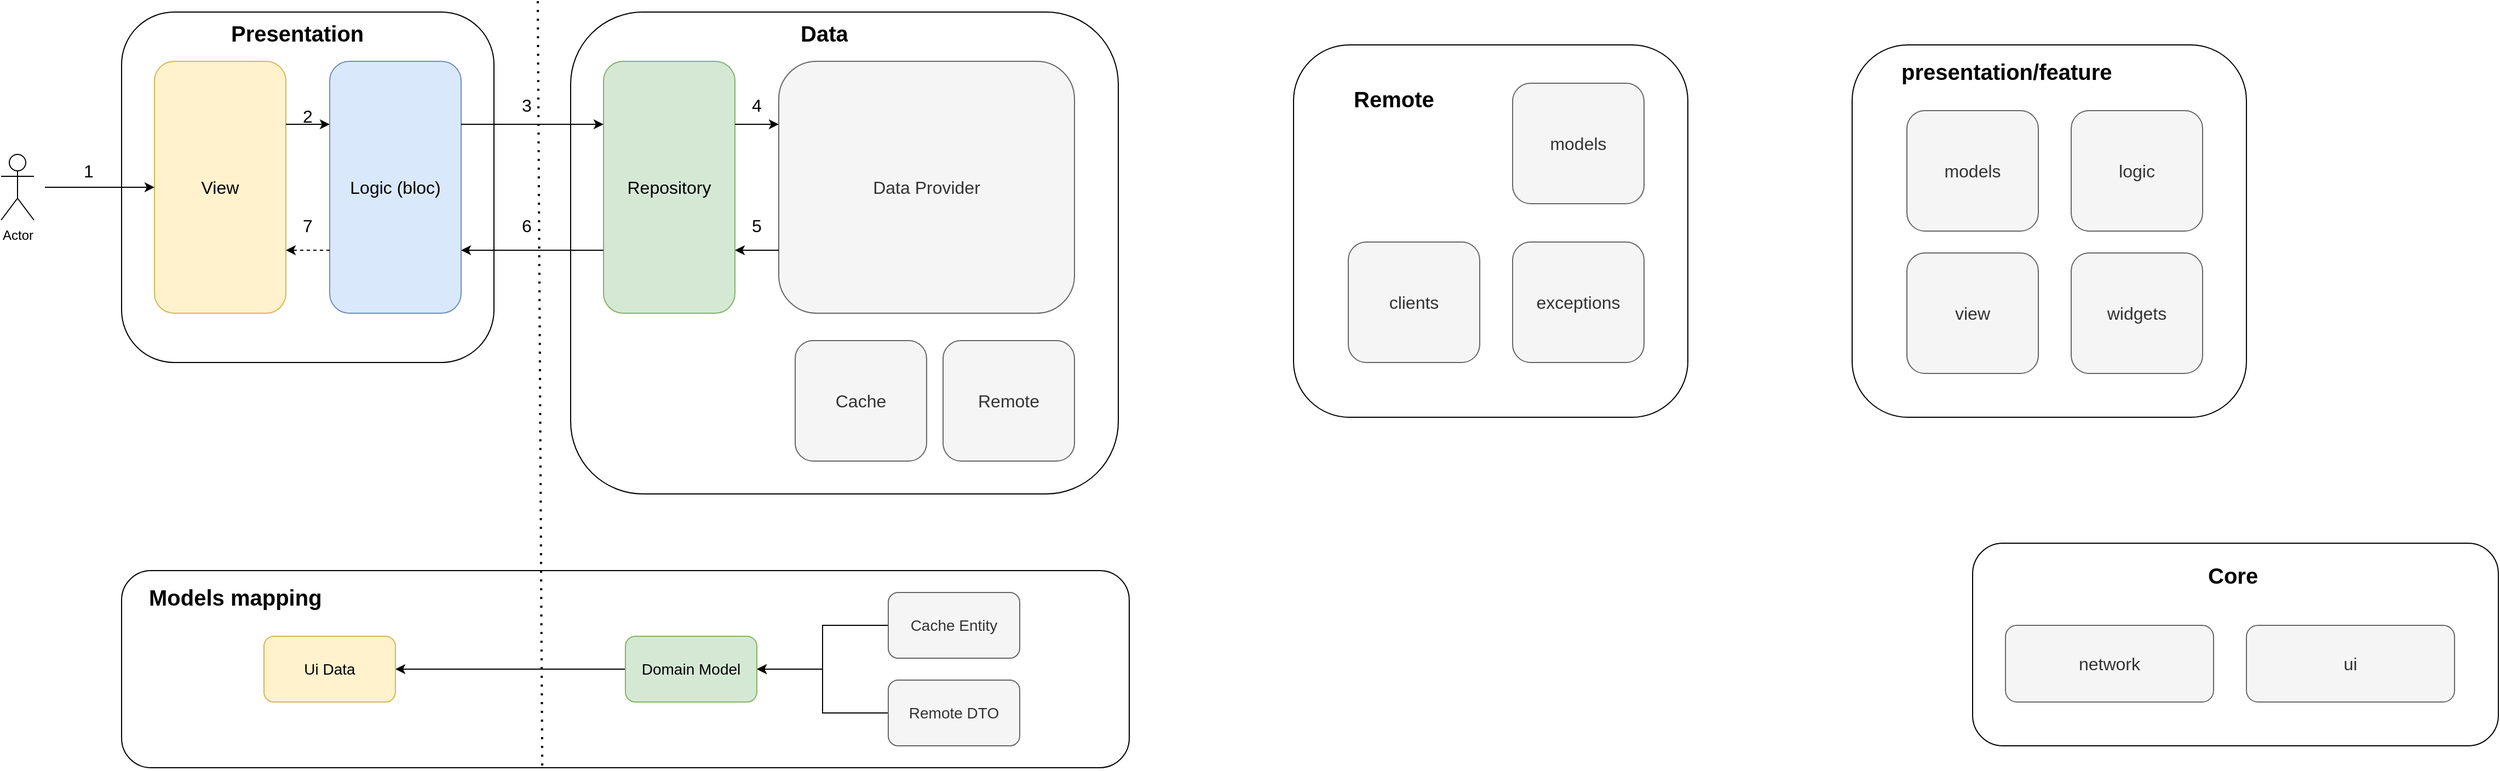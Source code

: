 <mxfile version="20.3.6" type="device"><diagram id="XU3W8-f59pYxvaEzKeeQ" name="Page-1"><mxGraphModel dx="2071" dy="664" grid="1" gridSize="10" guides="1" tooltips="1" connect="1" arrows="1" fold="1" page="1" pageScale="1" pageWidth="850" pageHeight="1100" math="0" shadow="0"><root><mxCell id="0"/><mxCell id="1" parent="0"/><mxCell id="jgzo1BGfT2H39iL4gMbg-1" value="" style="rounded=1;whiteSpace=wrap;html=1;" parent="1" vertex="1"><mxGeometry x="60" y="90" width="340" height="320" as="geometry"/></mxCell><mxCell id="jgzo1BGfT2H39iL4gMbg-2" value="&lt;font style=&quot;font-size: 16px;&quot;&gt;View&lt;/font&gt;" style="rounded=1;whiteSpace=wrap;html=1;fillColor=#fff2cc;strokeColor=#d6b656;" parent="1" vertex="1"><mxGeometry x="90" y="135" width="120" height="230" as="geometry"/></mxCell><mxCell id="jgzo1BGfT2H39iL4gMbg-5" value="&lt;font style=&quot;font-size: 16px;&quot;&gt;Logic (bloc)&lt;/font&gt;" style="rounded=1;whiteSpace=wrap;html=1;fillColor=#dae8fc;strokeColor=#6c8ebf;" parent="1" vertex="1"><mxGeometry x="250" y="135" width="120" height="230" as="geometry"/></mxCell><mxCell id="jgzo1BGfT2H39iL4gMbg-9" value="" style="rounded=1;whiteSpace=wrap;html=1;" parent="1" vertex="1"><mxGeometry x="470" y="90" width="500" height="440" as="geometry"/></mxCell><mxCell id="jgzo1BGfT2H39iL4gMbg-10" value="Repository" style="rounded=1;whiteSpace=wrap;html=1;fillColor=#d5e8d4;strokeColor=#82b366;fontSize=16;" parent="1" vertex="1"><mxGeometry x="500" y="135" width="120" height="230" as="geometry"/></mxCell><mxCell id="jgzo1BGfT2H39iL4gMbg-11" value="Data Provider" style="rounded=1;whiteSpace=wrap;html=1;fillColor=#f5f5f5;fontColor=#333333;strokeColor=#666666;fontSize=16;" parent="1" vertex="1"><mxGeometry x="660" y="135" width="270" height="230" as="geometry"/></mxCell><mxCell id="jgzo1BGfT2H39iL4gMbg-13" value="Cache" style="rounded=1;whiteSpace=wrap;html=1;fillColor=#f5f5f5;fontColor=#333333;strokeColor=#666666;fontSize=16;" parent="1" vertex="1"><mxGeometry x="675" y="390" width="120" height="110" as="geometry"/></mxCell><mxCell id="jgzo1BGfT2H39iL4gMbg-14" value="Remote" style="rounded=1;whiteSpace=wrap;html=1;fillColor=#f5f5f5;fontColor=#333333;strokeColor=#666666;fontSize=16;" parent="1" vertex="1"><mxGeometry x="810" y="390" width="120" height="110" as="geometry"/></mxCell><mxCell id="jgzo1BGfT2H39iL4gMbg-15" value="Actor" style="shape=umlActor;verticalLabelPosition=bottom;verticalAlign=top;html=1;outlineConnect=0;" parent="1" vertex="1"><mxGeometry x="-50" y="220" width="30" height="60" as="geometry"/></mxCell><mxCell id="jgzo1BGfT2H39iL4gMbg-16" value="" style="endArrow=classic;html=1;rounded=0;entryX=0;entryY=0.5;entryDx=0;entryDy=0;" parent="1" target="jgzo1BGfT2H39iL4gMbg-2" edge="1"><mxGeometry width="50" height="50" relative="1" as="geometry"><mxPoint x="-10" y="250" as="sourcePoint"/><mxPoint x="470" y="220" as="targetPoint"/></mxGeometry></mxCell><mxCell id="jgzo1BGfT2H39iL4gMbg-17" value="&lt;font style=&quot;font-size: 16px;&quot;&gt;1&lt;/font&gt;" style="text;html=1;strokeColor=none;fillColor=none;align=center;verticalAlign=middle;whiteSpace=wrap;rounded=0;" parent="1" vertex="1"><mxGeometry y="220" width="60" height="30" as="geometry"/></mxCell><mxCell id="jgzo1BGfT2H39iL4gMbg-18" value="" style="endArrow=classic;html=1;rounded=0;exitX=1;exitY=0.25;exitDx=0;exitDy=0;entryX=0;entryY=0.25;entryDx=0;entryDy=0;" parent="1" source="jgzo1BGfT2H39iL4gMbg-2" target="jgzo1BGfT2H39iL4gMbg-5" edge="1"><mxGeometry width="50" height="50" relative="1" as="geometry"><mxPoint x="490" y="250" as="sourcePoint"/><mxPoint x="540" y="200" as="targetPoint"/></mxGeometry></mxCell><mxCell id="jgzo1BGfT2H39iL4gMbg-19" value="" style="endArrow=classic;html=1;rounded=0;entryX=1;entryY=0.75;entryDx=0;entryDy=0;exitX=0;exitY=0.75;exitDx=0;exitDy=0;dashed=1;" parent="1" source="jgzo1BGfT2H39iL4gMbg-5" target="jgzo1BGfT2H39iL4gMbg-2" edge="1"><mxGeometry width="50" height="50" relative="1" as="geometry"><mxPoint x="490" y="250" as="sourcePoint"/><mxPoint x="540" y="200" as="targetPoint"/></mxGeometry></mxCell><mxCell id="jgzo1BGfT2H39iL4gMbg-20" value="" style="endArrow=classic;html=1;rounded=0;exitX=1;exitY=0.25;exitDx=0;exitDy=0;entryX=0;entryY=0.25;entryDx=0;entryDy=0;" parent="1" source="jgzo1BGfT2H39iL4gMbg-5" target="jgzo1BGfT2H39iL4gMbg-10" edge="1"><mxGeometry width="50" height="50" relative="1" as="geometry"><mxPoint x="550" y="270" as="sourcePoint"/><mxPoint x="600" y="220" as="targetPoint"/></mxGeometry></mxCell><mxCell id="jgzo1BGfT2H39iL4gMbg-21" value="" style="endArrow=classic;html=1;rounded=0;entryX=1;entryY=0.75;entryDx=0;entryDy=0;exitX=0;exitY=0.75;exitDx=0;exitDy=0;" parent="1" source="jgzo1BGfT2H39iL4gMbg-10" target="jgzo1BGfT2H39iL4gMbg-5" edge="1"><mxGeometry width="50" height="50" relative="1" as="geometry"><mxPoint x="260" y="317.5" as="sourcePoint"/><mxPoint x="220" y="317.5" as="targetPoint"/></mxGeometry></mxCell><mxCell id="jgzo1BGfT2H39iL4gMbg-22" value="" style="endArrow=classic;html=1;rounded=0;exitX=1;exitY=0.25;exitDx=0;exitDy=0;entryX=0;entryY=0.25;entryDx=0;entryDy=0;" parent="1" source="jgzo1BGfT2H39iL4gMbg-10" target="jgzo1BGfT2H39iL4gMbg-11" edge="1"><mxGeometry width="50" height="50" relative="1" as="geometry"><mxPoint x="380" y="202.5" as="sourcePoint"/><mxPoint x="510" y="202.5" as="targetPoint"/></mxGeometry></mxCell><mxCell id="jgzo1BGfT2H39iL4gMbg-23" value="" style="endArrow=classic;html=1;rounded=0;entryX=1;entryY=0.75;entryDx=0;entryDy=0;exitX=0;exitY=0.75;exitDx=0;exitDy=0;" parent="1" source="jgzo1BGfT2H39iL4gMbg-11" target="jgzo1BGfT2H39iL4gMbg-10" edge="1"><mxGeometry width="50" height="50" relative="1" as="geometry"><mxPoint x="510" y="317.5" as="sourcePoint"/><mxPoint x="380" y="317.5" as="targetPoint"/></mxGeometry></mxCell><mxCell id="jgzo1BGfT2H39iL4gMbg-24" value="&lt;font style=&quot;font-size: 16px;&quot;&gt;2&lt;/font&gt;" style="text;html=1;strokeColor=none;fillColor=none;align=center;verticalAlign=middle;whiteSpace=wrap;rounded=0;" parent="1" vertex="1"><mxGeometry x="200" y="170" width="60" height="30" as="geometry"/></mxCell><mxCell id="jgzo1BGfT2H39iL4gMbg-26" value="3" style="text;html=1;strokeColor=none;fillColor=none;align=center;verticalAlign=middle;whiteSpace=wrap;rounded=0;fontSize=16;" parent="1" vertex="1"><mxGeometry x="400" y="160" width="60" height="30" as="geometry"/></mxCell><mxCell id="jgzo1BGfT2H39iL4gMbg-28" value="4" style="text;html=1;strokeColor=none;fillColor=none;align=center;verticalAlign=middle;whiteSpace=wrap;rounded=0;fontSize=16;" parent="1" vertex="1"><mxGeometry x="610" y="160" width="60" height="30" as="geometry"/></mxCell><mxCell id="jgzo1BGfT2H39iL4gMbg-29" value="5" style="text;html=1;strokeColor=none;fillColor=none;align=center;verticalAlign=middle;whiteSpace=wrap;rounded=0;fontSize=16;" parent="1" vertex="1"><mxGeometry x="610" y="270" width="60" height="30" as="geometry"/></mxCell><mxCell id="jgzo1BGfT2H39iL4gMbg-30" value="6" style="text;html=1;strokeColor=none;fillColor=none;align=center;verticalAlign=middle;whiteSpace=wrap;rounded=0;fontSize=16;" parent="1" vertex="1"><mxGeometry x="400" y="270" width="60" height="30" as="geometry"/></mxCell><mxCell id="jgzo1BGfT2H39iL4gMbg-32" value="7" style="text;html=1;strokeColor=none;fillColor=none;align=center;verticalAlign=middle;whiteSpace=wrap;rounded=0;fontSize=16;" parent="1" vertex="1"><mxGeometry x="200" y="270" width="60" height="30" as="geometry"/></mxCell><mxCell id="jgzo1BGfT2H39iL4gMbg-33" value="&lt;h1 style=&quot;font-size: 20px;&quot;&gt;&lt;font style=&quot;font-size: 20px;&quot;&gt;Presentation&lt;/font&gt;&lt;/h1&gt;" style="text;html=1;strokeColor=none;fillColor=none;spacing=5;spacingTop=-20;whiteSpace=wrap;overflow=hidden;rounded=0;" parent="1" vertex="1"><mxGeometry x="155" y="95" width="190" height="40" as="geometry"/></mxCell><mxCell id="jgzo1BGfT2H39iL4gMbg-34" value="&lt;h1 style=&quot;font-size: 20px;&quot;&gt;&lt;font style=&quot;font-size: 20px;&quot;&gt;Data&lt;br&gt;&lt;/font&gt;&lt;/h1&gt;" style="text;html=1;strokeColor=none;fillColor=none;spacing=5;spacingTop=-20;whiteSpace=wrap;overflow=hidden;rounded=0;" parent="1" vertex="1"><mxGeometry x="675" y="95" width="190" height="40" as="geometry"/></mxCell><mxCell id="jgzo1BGfT2H39iL4gMbg-35" value="" style="rounded=1;whiteSpace=wrap;html=1;" parent="1" vertex="1"><mxGeometry x="60" y="600" width="920" height="180" as="geometry"/></mxCell><mxCell id="jgzo1BGfT2H39iL4gMbg-40" style="edgeStyle=orthogonalEdgeStyle;rounded=0;orthogonalLoop=1;jettySize=auto;html=1;entryX=1;entryY=0.5;entryDx=0;entryDy=0;" parent="1" source="jgzo1BGfT2H39iL4gMbg-36" target="jgzo1BGfT2H39iL4gMbg-38" edge="1"><mxGeometry relative="1" as="geometry"/></mxCell><mxCell id="jgzo1BGfT2H39iL4gMbg-36" value="Cache Entity" style="rounded=1;whiteSpace=wrap;html=1;fillColor=#f5f5f5;fontColor=#333333;strokeColor=#666666;fontSize=14;" parent="1" vertex="1"><mxGeometry x="760" y="620" width="120" height="60" as="geometry"/></mxCell><mxCell id="jgzo1BGfT2H39iL4gMbg-41" style="edgeStyle=orthogonalEdgeStyle;rounded=0;orthogonalLoop=1;jettySize=auto;html=1;entryX=1;entryY=0.5;entryDx=0;entryDy=0;" parent="1" source="jgzo1BGfT2H39iL4gMbg-37" target="jgzo1BGfT2H39iL4gMbg-38" edge="1"><mxGeometry relative="1" as="geometry"/></mxCell><mxCell id="jgzo1BGfT2H39iL4gMbg-37" value="Remote DTO" style="rounded=1;whiteSpace=wrap;html=1;fillColor=#f5f5f5;fontColor=#333333;strokeColor=#666666;fontSize=14;" parent="1" vertex="1"><mxGeometry x="760" y="700" width="120" height="60" as="geometry"/></mxCell><mxCell id="jgzo1BGfT2H39iL4gMbg-42" style="edgeStyle=orthogonalEdgeStyle;rounded=0;orthogonalLoop=1;jettySize=auto;html=1;entryX=1;entryY=0.5;entryDx=0;entryDy=0;" parent="1" source="jgzo1BGfT2H39iL4gMbg-38" target="jgzo1BGfT2H39iL4gMbg-39" edge="1"><mxGeometry relative="1" as="geometry"/></mxCell><mxCell id="jgzo1BGfT2H39iL4gMbg-38" value="Domain Model" style="rounded=1;whiteSpace=wrap;html=1;fillColor=#d5e8d4;strokeColor=#82b366;fontSize=14;" parent="1" vertex="1"><mxGeometry x="520" y="660" width="120" height="60" as="geometry"/></mxCell><mxCell id="jgzo1BGfT2H39iL4gMbg-39" value="Ui Data" style="rounded=1;whiteSpace=wrap;html=1;fillColor=#fff2cc;strokeColor=#d6b656;fontSize=14;" parent="1" vertex="1"><mxGeometry x="190" y="660" width="120" height="60" as="geometry"/></mxCell><mxCell id="jgzo1BGfT2H39iL4gMbg-46" value="" style="endArrow=none;dashed=1;html=1;dashPattern=1 3;strokeWidth=2;rounded=0;entryX=0.374;entryY=1.017;entryDx=0;entryDy=0;entryPerimeter=0;" parent="1" edge="1"><mxGeometry width="50" height="50" relative="1" as="geometry"><mxPoint x="440" y="80" as="sourcePoint"/><mxPoint x="444.08" y="780" as="targetPoint"/></mxGeometry></mxCell><mxCell id="jgzo1BGfT2H39iL4gMbg-48" value="&lt;h1 style=&quot;font-size: 20px;&quot;&gt;&lt;font style=&quot;font-size: 20px;&quot;&gt;Models mapping&lt;br&gt;&lt;/font&gt;&lt;/h1&gt;" style="text;html=1;strokeColor=none;fillColor=none;spacing=5;spacingTop=-20;whiteSpace=wrap;overflow=hidden;rounded=0;" parent="1" vertex="1"><mxGeometry x="80" y="610" width="190" height="40" as="geometry"/></mxCell><mxCell id="jgzo1BGfT2H39iL4gMbg-49" value="" style="rounded=1;whiteSpace=wrap;html=1;fontSize=16;" parent="1" vertex="1"><mxGeometry x="1130" y="120" width="360" height="340" as="geometry"/></mxCell><mxCell id="jgzo1BGfT2H39iL4gMbg-50" value="clients" style="rounded=1;whiteSpace=wrap;html=1;fillColor=#f5f5f5;fontColor=#333333;strokeColor=#666666;fontSize=16;" parent="1" vertex="1"><mxGeometry x="1180" y="300" width="120" height="110" as="geometry"/></mxCell><mxCell id="jgzo1BGfT2H39iL4gMbg-51" value="exceptions" style="rounded=1;whiteSpace=wrap;html=1;fillColor=#f5f5f5;fontColor=#333333;strokeColor=#666666;fontSize=16;" parent="1" vertex="1"><mxGeometry x="1330" y="300" width="120" height="110" as="geometry"/></mxCell><mxCell id="jgzo1BGfT2H39iL4gMbg-52" value="models" style="rounded=1;whiteSpace=wrap;html=1;fillColor=#f5f5f5;fontColor=#333333;strokeColor=#666666;fontSize=16;" parent="1" vertex="1"><mxGeometry x="1330" y="155" width="120" height="110" as="geometry"/></mxCell><mxCell id="jgzo1BGfT2H39iL4gMbg-54" value="&lt;h1 style=&quot;font-size: 20px;&quot;&gt;&lt;font style=&quot;font-size: 20px;&quot;&gt;Remote&lt;br&gt;&lt;/font&gt;&lt;/h1&gt;" style="text;html=1;strokeColor=none;fillColor=none;spacing=5;spacingTop=-20;whiteSpace=wrap;overflow=hidden;rounded=0;" parent="1" vertex="1"><mxGeometry x="1180" y="155" width="190" height="40" as="geometry"/></mxCell><mxCell id="QAI-fCJVY94NS7uLB2dj-7" value="" style="rounded=1;whiteSpace=wrap;html=1;fontSize=16;" vertex="1" parent="1"><mxGeometry x="1640" y="120" width="360" height="340" as="geometry"/></mxCell><mxCell id="QAI-fCJVY94NS7uLB2dj-8" value="view" style="rounded=1;whiteSpace=wrap;html=1;fillColor=#f5f5f5;fontColor=#333333;strokeColor=#666666;fontSize=16;" vertex="1" parent="1"><mxGeometry x="1690" y="310" width="120" height="110" as="geometry"/></mxCell><mxCell id="QAI-fCJVY94NS7uLB2dj-9" value="widgets" style="rounded=1;whiteSpace=wrap;html=1;fillColor=#f5f5f5;fontColor=#333333;strokeColor=#666666;fontSize=16;" vertex="1" parent="1"><mxGeometry x="1840" y="310" width="120" height="110" as="geometry"/></mxCell><mxCell id="QAI-fCJVY94NS7uLB2dj-10" value="logic" style="rounded=1;whiteSpace=wrap;html=1;fillColor=#f5f5f5;fontColor=#333333;strokeColor=#666666;fontSize=16;" vertex="1" parent="1"><mxGeometry x="1840" y="180" width="120" height="110" as="geometry"/></mxCell><mxCell id="QAI-fCJVY94NS7uLB2dj-11" value="&lt;h1 style=&quot;font-size: 20px;&quot;&gt;&lt;font style=&quot;font-size: 20px;&quot;&gt;presentation/feature&lt;br&gt;&lt;/font&gt;&lt;/h1&gt;" style="text;html=1;strokeColor=none;fillColor=none;spacing=5;spacingTop=-20;whiteSpace=wrap;overflow=hidden;rounded=0;" vertex="1" parent="1"><mxGeometry x="1680" y="130" width="210" height="40" as="geometry"/></mxCell><mxCell id="QAI-fCJVY94NS7uLB2dj-12" value="models" style="rounded=1;whiteSpace=wrap;html=1;fillColor=#f5f5f5;fontColor=#333333;strokeColor=#666666;fontSize=16;" vertex="1" parent="1"><mxGeometry x="1690" y="180" width="120" height="110" as="geometry"/></mxCell><mxCell id="QAI-fCJVY94NS7uLB2dj-13" value="" style="rounded=1;whiteSpace=wrap;html=1;fontSize=16;" vertex="1" parent="1"><mxGeometry x="1750" y="575" width="480" height="185" as="geometry"/></mxCell><mxCell id="QAI-fCJVY94NS7uLB2dj-14" value="network" style="rounded=1;whiteSpace=wrap;html=1;fillColor=#f5f5f5;fontColor=#333333;strokeColor=#666666;fontSize=16;" vertex="1" parent="1"><mxGeometry x="1780" y="650" width="190" height="70" as="geometry"/></mxCell><mxCell id="QAI-fCJVY94NS7uLB2dj-17" value="&lt;h1 style=&quot;font-size: 20px;&quot;&gt;&lt;font style=&quot;font-size: 20px;&quot;&gt;Core&lt;br&gt;&lt;/font&gt;&lt;/h1&gt;" style="text;html=1;strokeColor=none;fillColor=none;spacing=5;spacingTop=-20;whiteSpace=wrap;overflow=hidden;rounded=0;" vertex="1" parent="1"><mxGeometry x="1960" y="590" width="60" height="40" as="geometry"/></mxCell><mxCell id="QAI-fCJVY94NS7uLB2dj-19" value="ui" style="rounded=1;whiteSpace=wrap;html=1;fillColor=#f5f5f5;fontColor=#333333;strokeColor=#666666;fontSize=16;" vertex="1" parent="1"><mxGeometry x="2000" y="650" width="190" height="70" as="geometry"/></mxCell></root></mxGraphModel></diagram></mxfile>